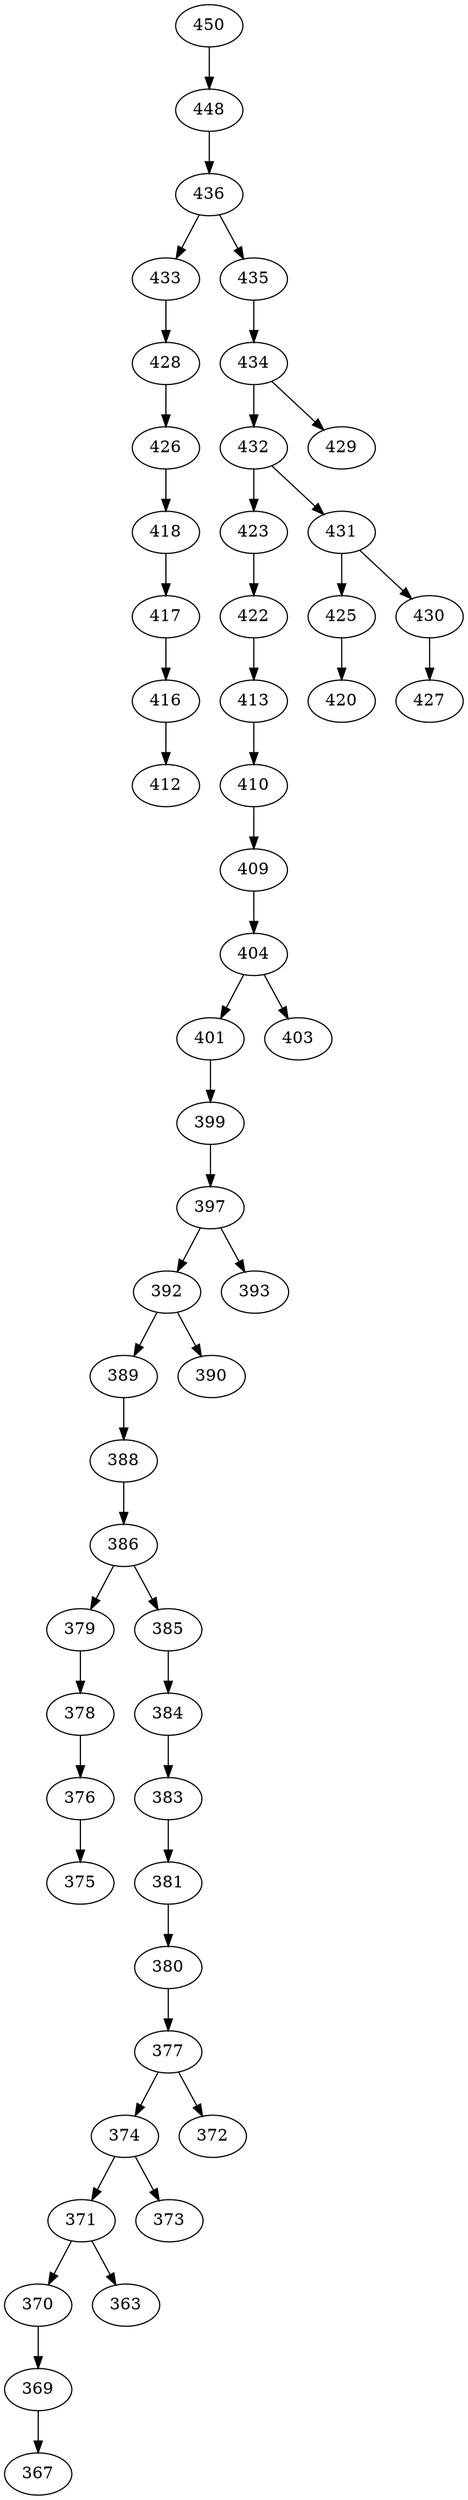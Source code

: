digraph Bara_500_DFSRT {
450;448;436;433;428;426;418;417;416;412;435;434;432;423;422;413;410;409;404;401;399;397;392;389;388;386;379;378;376;375;385;384;383;381;380;377;374;371;370;369;367;363;373;372;390;393;403;431;425;420;430;427;429;450 -> 448;
448 -> 436;
436 -> 433;
433 -> 428;
428 -> 426;
426 -> 418;
418 -> 417;
417 -> 416;
416 -> 412;
436 -> 435;
435 -> 434;
434 -> 432;
432 -> 423;
423 -> 422;
422 -> 413;
413 -> 410;
410 -> 409;
409 -> 404;
404 -> 401;
401 -> 399;
399 -> 397;
397 -> 392;
392 -> 389;
389 -> 388;
388 -> 386;
386 -> 379;
379 -> 378;
378 -> 376;
376 -> 375;
386 -> 385;
385 -> 384;
384 -> 383;
383 -> 381;
381 -> 380;
380 -> 377;
377 -> 374;
374 -> 371;
371 -> 370;
370 -> 369;
369 -> 367;
371 -> 363;
374 -> 373;
377 -> 372;
392 -> 390;
397 -> 393;
404 -> 403;
432 -> 431;
431 -> 425;
425 -> 420;
431 -> 430;
430 -> 427;
434 -> 429;
}
